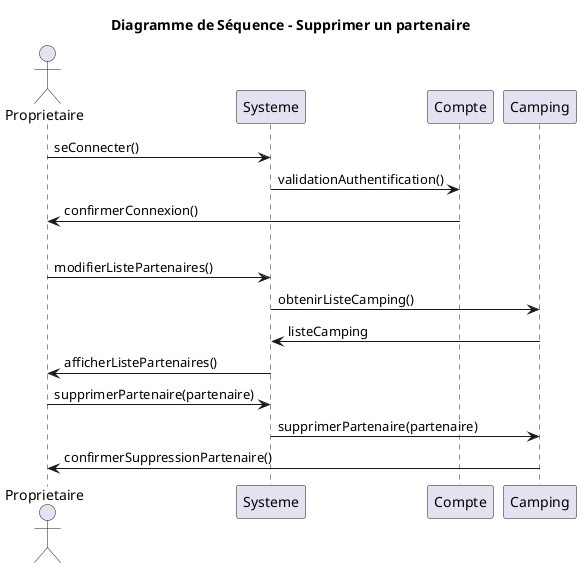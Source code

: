 @startuml
title Diagramme de Séquence - Supprimer un partenaire
actor Proprietaire
participant Systeme
participant Compte
participant Camping

'Connexion à un compte'
Proprietaire -> Systeme: seConnecter()
Systeme -> Compte: validationAuthentification()
Compte -> Proprietaire: confirmerConnexion()

'Séparation'
|||

'Ajouter un partenaire'
Proprietaire -> Systeme: modifierListePartenaires()
Systeme -> Camping: obtenirListeCamping()
Camping -> Systeme: listeCamping
Systeme -> Proprietaire: afficherListePartenaires()

Proprietaire -> Systeme: supprimerPartenaire(partenaire)
Systeme -> Camping: supprimerPartenaire(partenaire)
Camping -> Proprietaire: confirmerSuppressionPartenaire()
@enduml